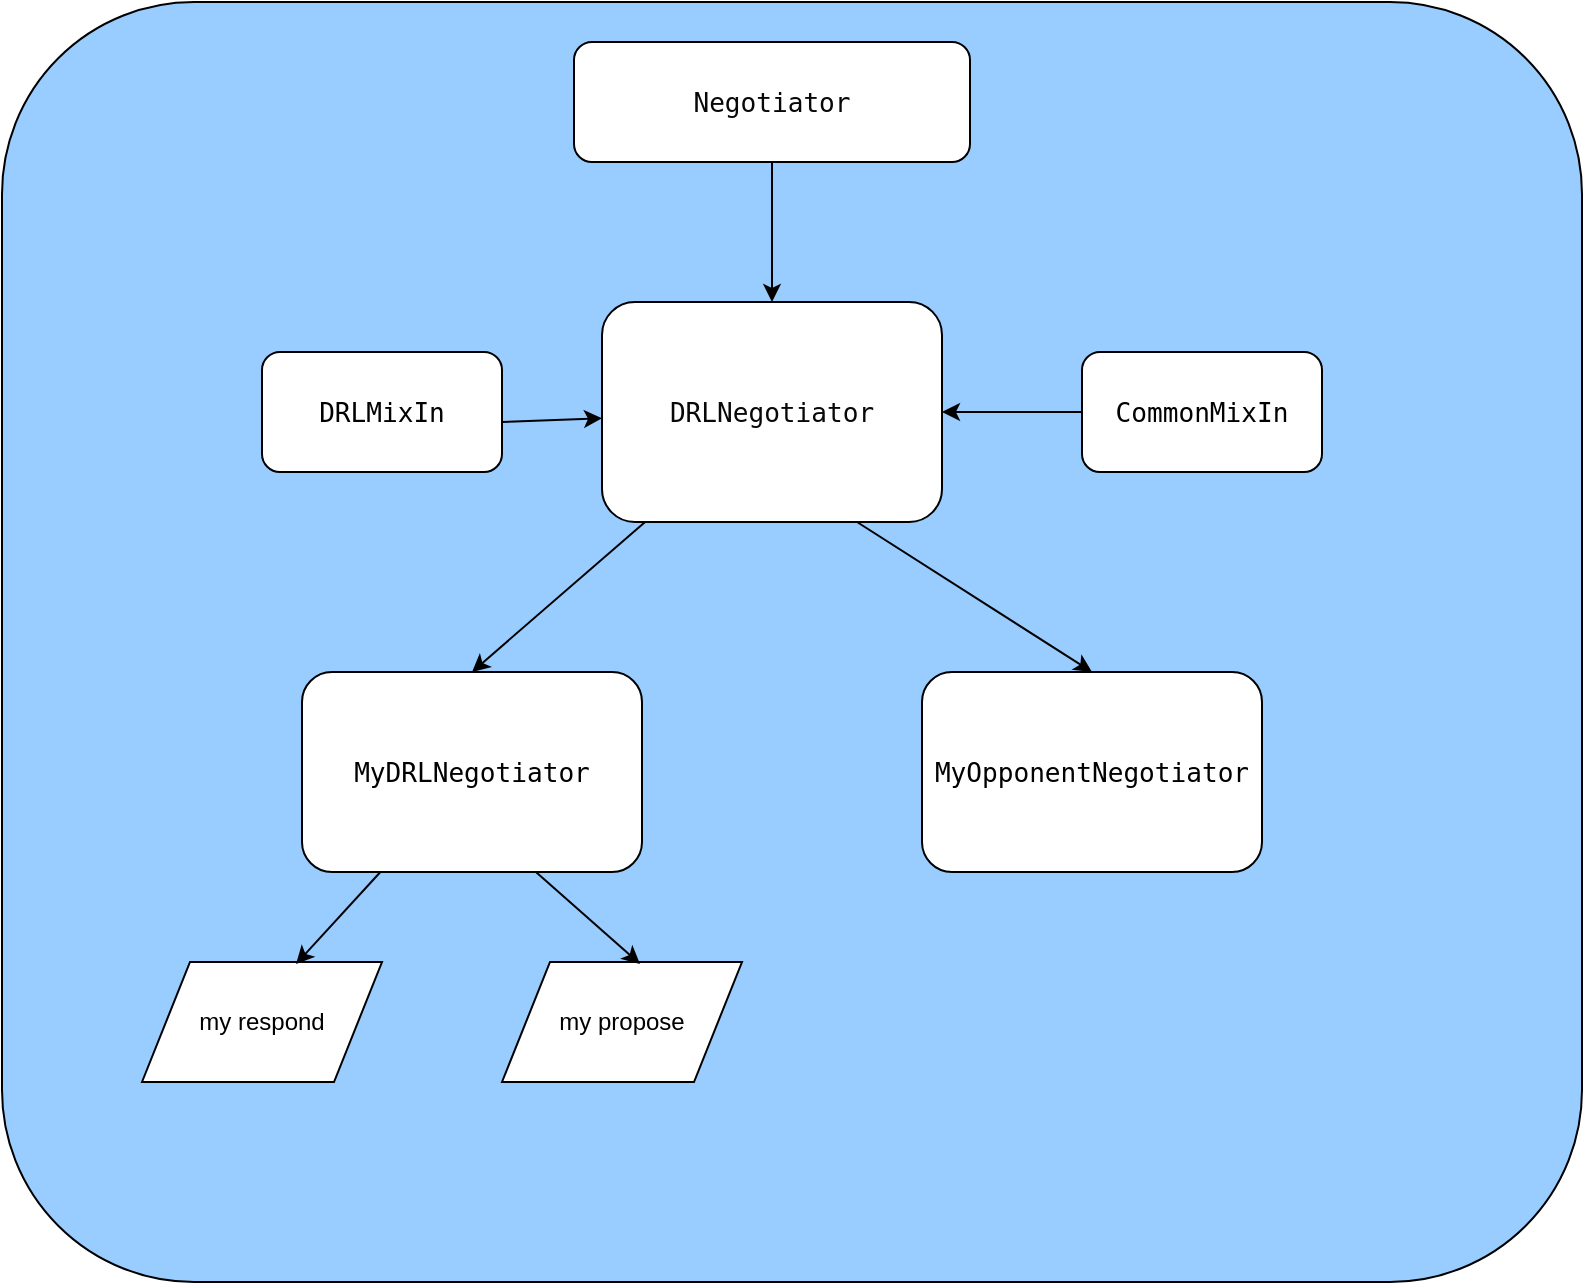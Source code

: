 <mxfile version="12.1.3" type="device" pages="1"><diagram id="kKaw0J-UcS9GK-WIUhZ7" name="Page-1"><mxGraphModel dx="1581" dy="808" grid="1" gridSize="10" guides="1" tooltips="1" connect="1" arrows="1" fold="1" page="1" pageScale="1" pageWidth="827" pageHeight="1169" math="0" shadow="0"><root><mxCell id="0"/><mxCell id="1" parent="0"/><mxCell id="STF2XzqA4mqvGn46uijJ-1" value="" style="rounded=1;whiteSpace=wrap;html=1;fillColor=#99CCFF;" vertex="1" parent="1"><mxGeometry x="20" y="20" width="790" height="640" as="geometry"/></mxCell><mxCell id="STF2XzqA4mqvGn46uijJ-2" value="&lt;pre style=&quot;background-color: #ffffff ; color: #080808 ; font-family: &amp;#34;jetbrains mono&amp;#34; , monospace ; font-size: 9.8pt&quot;&gt;DRLNegotiator&lt;/pre&gt;" style="rounded=1;whiteSpace=wrap;html=1;" vertex="1" parent="1"><mxGeometry x="320" y="170" width="170" height="110" as="geometry"/></mxCell><mxCell id="STF2XzqA4mqvGn46uijJ-3" value="&lt;pre style=&quot;background-color: #ffffff ; color: #080808 ; font-family: &amp;#34;jetbrains mono&amp;#34; , monospace ; font-size: 9.8pt&quot;&gt;&lt;span style=&quot;color: #000000&quot;&gt;MyDRLNegotiator&lt;/span&gt;&lt;/pre&gt;" style="rounded=1;whiteSpace=wrap;html=1;" vertex="1" parent="1"><mxGeometry x="170" y="355" width="170" height="100" as="geometry"/></mxCell><mxCell id="STF2XzqA4mqvGn46uijJ-4" value="&lt;pre style=&quot;background-color: #ffffff ; color: #080808 ; font-family: &amp;#34;jetbrains mono&amp;#34; , monospace ; font-size: 9.8pt&quot;&gt;Negotiator&lt;/pre&gt;" style="rounded=1;whiteSpace=wrap;html=1;" vertex="1" parent="1"><mxGeometry x="306" y="40" width="198" height="60" as="geometry"/></mxCell><mxCell id="STF2XzqA4mqvGn46uijJ-7" value="&lt;pre style=&quot;background-color: #ffffff ; color: #080808 ; font-family: &amp;#34;jetbrains mono&amp;#34; , monospace ; font-size: 9.8pt&quot;&gt;&lt;span style=&quot;color: #000000&quot;&gt;MyOpponentNegotiator&lt;/span&gt;&lt;/pre&gt;" style="rounded=1;whiteSpace=wrap;html=1;" vertex="1" parent="1"><mxGeometry x="480" y="355" width="170" height="100" as="geometry"/></mxCell><mxCell id="STF2XzqA4mqvGn46uijJ-8" value="" style="endArrow=classic;html=1;exitX=0.5;exitY=1;exitDx=0;exitDy=0;entryX=0.5;entryY=0;entryDx=0;entryDy=0;" edge="1" parent="1" source="STF2XzqA4mqvGn46uijJ-4" target="STF2XzqA4mqvGn46uijJ-2"><mxGeometry width="50" height="50" relative="1" as="geometry"><mxPoint x="205" y="200" as="sourcePoint"/><mxPoint x="255" y="150" as="targetPoint"/></mxGeometry></mxCell><mxCell id="STF2XzqA4mqvGn46uijJ-9" value="&lt;pre style=&quot;background-color: #ffffff ; color: #080808 ; font-family: &amp;#34;jetbrains mono&amp;#34; , monospace ; font-size: 9.8pt&quot;&gt;&lt;span style=&quot;color: #000000&quot;&gt;DRLMixIn&lt;/span&gt;&lt;/pre&gt;" style="rounded=1;whiteSpace=wrap;html=1;" vertex="1" parent="1"><mxGeometry x="150" y="195" width="120" height="60" as="geometry"/></mxCell><mxCell id="STF2XzqA4mqvGn46uijJ-10" value="&lt;pre style=&quot;background-color: #ffffff ; color: #080808 ; font-family: &amp;#34;jetbrains mono&amp;#34; , monospace ; font-size: 9.8pt&quot;&gt;&lt;span style=&quot;color: #000000&quot;&gt;CommonMixIn&lt;/span&gt;&lt;/pre&gt;" style="rounded=1;whiteSpace=wrap;html=1;" vertex="1" parent="1"><mxGeometry x="560" y="195" width="120" height="60" as="geometry"/></mxCell><mxCell id="STF2XzqA4mqvGn46uijJ-11" value="" style="endArrow=classic;html=1;" edge="1" parent="1" target="STF2XzqA4mqvGn46uijJ-2"><mxGeometry width="50" height="50" relative="1" as="geometry"><mxPoint x="270" y="230" as="sourcePoint"/><mxPoint x="320" y="180" as="targetPoint"/></mxGeometry></mxCell><mxCell id="STF2XzqA4mqvGn46uijJ-12" value="" style="endArrow=classic;html=1;entryX=1;entryY=0.5;entryDx=0;entryDy=0;exitX=0;exitY=0.5;exitDx=0;exitDy=0;" edge="1" parent="1" source="STF2XzqA4mqvGn46uijJ-10" target="STF2XzqA4mqvGn46uijJ-2"><mxGeometry width="50" height="50" relative="1" as="geometry"><mxPoint x="540" y="340" as="sourcePoint"/><mxPoint x="590" y="290" as="targetPoint"/></mxGeometry></mxCell><mxCell id="STF2XzqA4mqvGn46uijJ-13" value="" style="endArrow=classic;html=1;entryX=0.5;entryY=0;entryDx=0;entryDy=0;" edge="1" parent="1" source="STF2XzqA4mqvGn46uijJ-2" target="STF2XzqA4mqvGn46uijJ-3"><mxGeometry width="50" height="50" relative="1" as="geometry"><mxPoint x="365" y="510" as="sourcePoint"/><mxPoint x="415" y="460" as="targetPoint"/></mxGeometry></mxCell><mxCell id="STF2XzqA4mqvGn46uijJ-14" value="" style="endArrow=classic;html=1;exitX=0.75;exitY=1;exitDx=0;exitDy=0;entryX=0.5;entryY=0;entryDx=0;entryDy=0;" edge="1" parent="1" source="STF2XzqA4mqvGn46uijJ-2" target="STF2XzqA4mqvGn46uijJ-7"><mxGeometry width="50" height="50" relative="1" as="geometry"><mxPoint x="540" y="330" as="sourcePoint"/><mxPoint x="590" y="280" as="targetPoint"/></mxGeometry></mxCell><mxCell id="STF2XzqA4mqvGn46uijJ-18" value="my respond" style="shape=parallelogram;perimeter=parallelogramPerimeter;whiteSpace=wrap;html=1;" vertex="1" parent="1"><mxGeometry x="90" y="500" width="120" height="60" as="geometry"/></mxCell><mxCell id="STF2XzqA4mqvGn46uijJ-19" value="my propose" style="shape=parallelogram;perimeter=parallelogramPerimeter;whiteSpace=wrap;html=1;" vertex="1" parent="1"><mxGeometry x="270" y="500" width="120" height="60" as="geometry"/></mxCell><mxCell id="STF2XzqA4mqvGn46uijJ-20" value="" style="endArrow=classic;html=1;entryX=0.642;entryY=0.017;entryDx=0;entryDy=0;entryPerimeter=0;" edge="1" parent="1" source="STF2XzqA4mqvGn46uijJ-3" target="STF2XzqA4mqvGn46uijJ-18"><mxGeometry width="50" height="50" relative="1" as="geometry"><mxPoint x="160" y="510" as="sourcePoint"/><mxPoint x="210" y="460" as="targetPoint"/></mxGeometry></mxCell><mxCell id="STF2XzqA4mqvGn46uijJ-21" value="" style="endArrow=classic;html=1;exitX=0.688;exitY=1;exitDx=0;exitDy=0;exitPerimeter=0;" edge="1" parent="1" source="STF2XzqA4mqvGn46uijJ-3"><mxGeometry width="50" height="50" relative="1" as="geometry"><mxPoint x="380" y="480" as="sourcePoint"/><mxPoint x="339" y="501" as="targetPoint"/></mxGeometry></mxCell></root></mxGraphModel></diagram></mxfile>